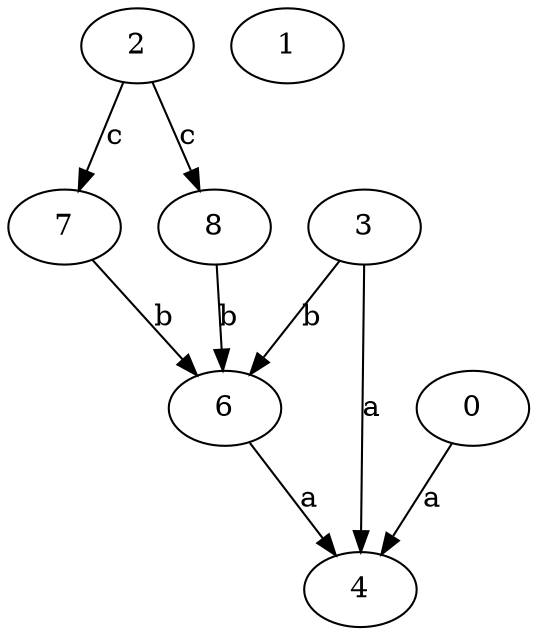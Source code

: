 strict digraph  {
2;
3;
4;
6;
0;
1;
7;
8;
2 -> 7  [label=c];
2 -> 8  [label=c];
3 -> 4  [label=a];
3 -> 6  [label=b];
6 -> 4  [label=a];
0 -> 4  [label=a];
7 -> 6  [label=b];
8 -> 6  [label=b];
}

